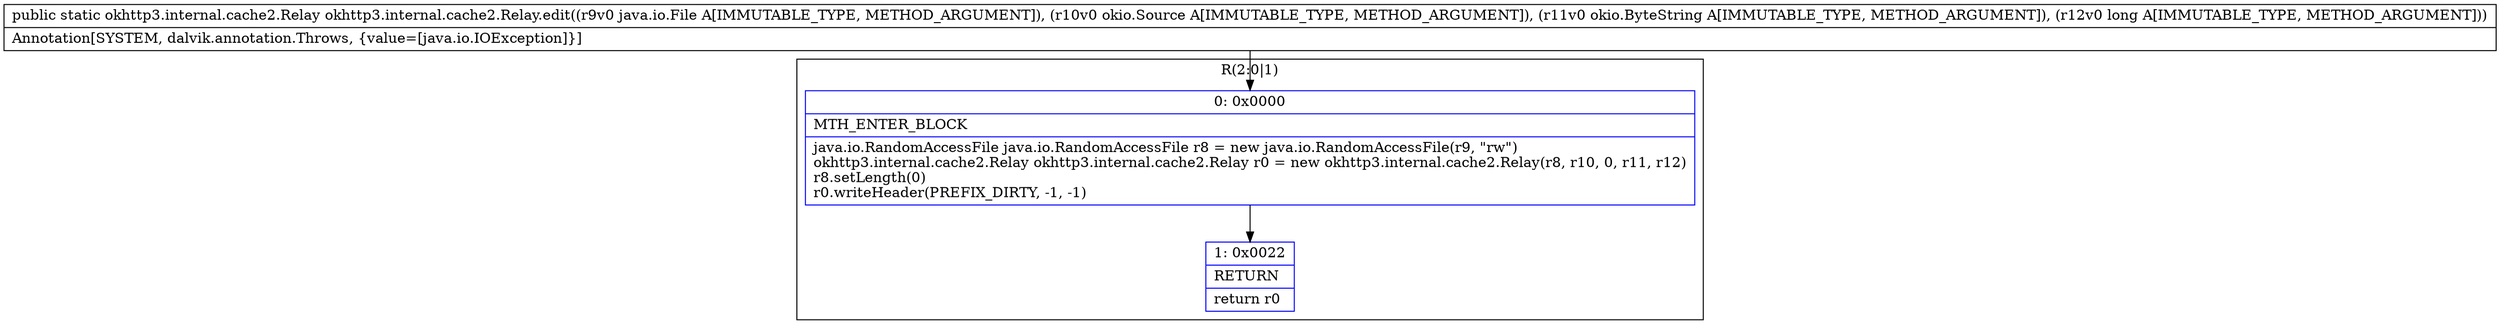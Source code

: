 digraph "CFG forokhttp3.internal.cache2.Relay.edit(Ljava\/io\/File;Lokio\/Source;Lokio\/ByteString;J)Lokhttp3\/internal\/cache2\/Relay;" {
subgraph cluster_Region_1231174686 {
label = "R(2:0|1)";
node [shape=record,color=blue];
Node_0 [shape=record,label="{0\:\ 0x0000|MTH_ENTER_BLOCK\l|java.io.RandomAccessFile java.io.RandomAccessFile r8 = new java.io.RandomAccessFile(r9, \"rw\")\lokhttp3.internal.cache2.Relay okhttp3.internal.cache2.Relay r0 = new okhttp3.internal.cache2.Relay(r8, r10, 0, r11, r12)\lr8.setLength(0)\lr0.writeHeader(PREFIX_DIRTY, \-1, \-1)\l}"];
Node_1 [shape=record,label="{1\:\ 0x0022|RETURN\l|return r0\l}"];
}
MethodNode[shape=record,label="{public static okhttp3.internal.cache2.Relay okhttp3.internal.cache2.Relay.edit((r9v0 java.io.File A[IMMUTABLE_TYPE, METHOD_ARGUMENT]), (r10v0 okio.Source A[IMMUTABLE_TYPE, METHOD_ARGUMENT]), (r11v0 okio.ByteString A[IMMUTABLE_TYPE, METHOD_ARGUMENT]), (r12v0 long A[IMMUTABLE_TYPE, METHOD_ARGUMENT]))  | Annotation[SYSTEM, dalvik.annotation.Throws, \{value=[java.io.IOException]\}]\l}"];
MethodNode -> Node_0;
Node_0 -> Node_1;
}

